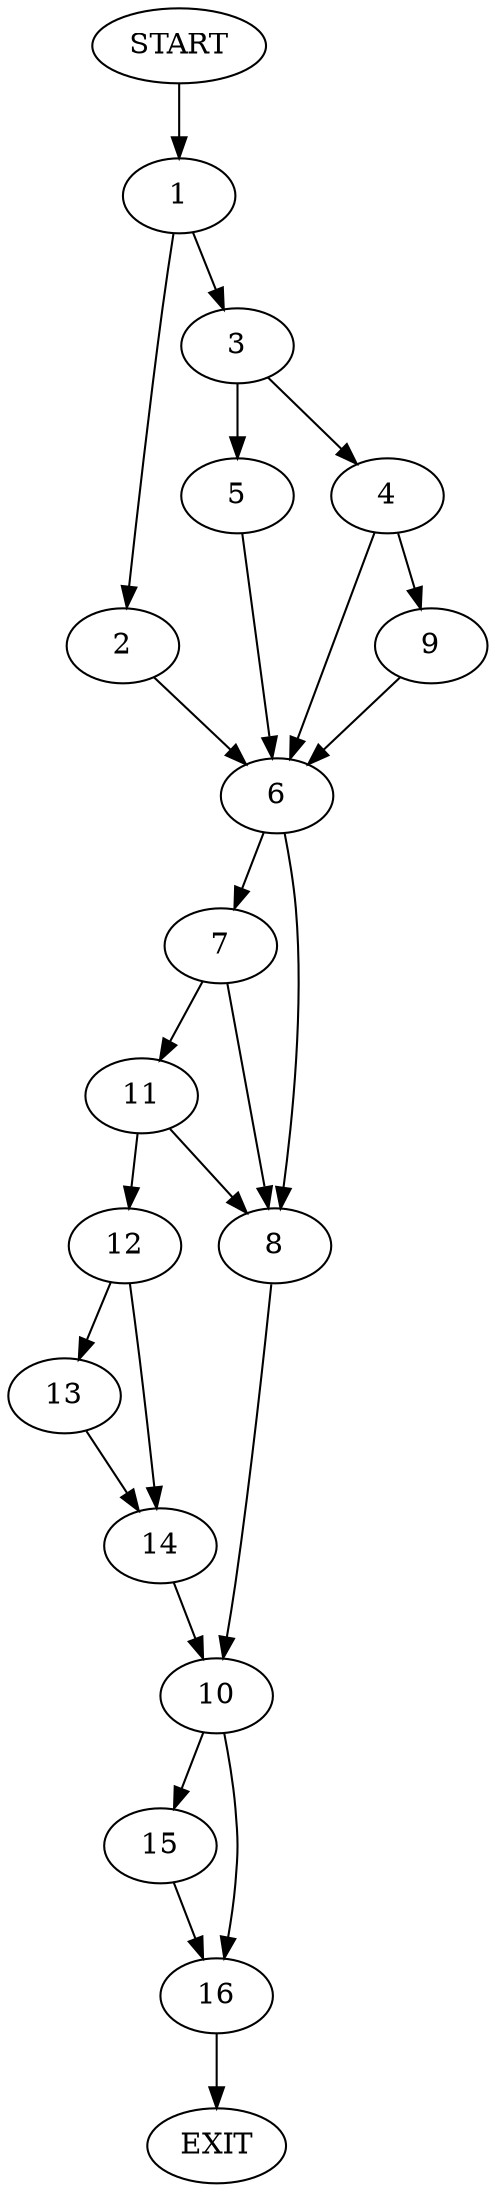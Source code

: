 digraph {
0 [label="START"]
17 [label="EXIT"]
0 -> 1
1 -> 2
1 -> 3
3 -> 4
3 -> 5
2 -> 6
6 -> 7
6 -> 8
5 -> 6
4 -> 9
4 -> 6
9 -> 6
8 -> 10
7 -> 8
7 -> 11
11 -> 12
11 -> 8
12 -> 13
12 -> 14
10 -> 15
10 -> 16
14 -> 10
13 -> 14
16 -> 17
15 -> 16
}

